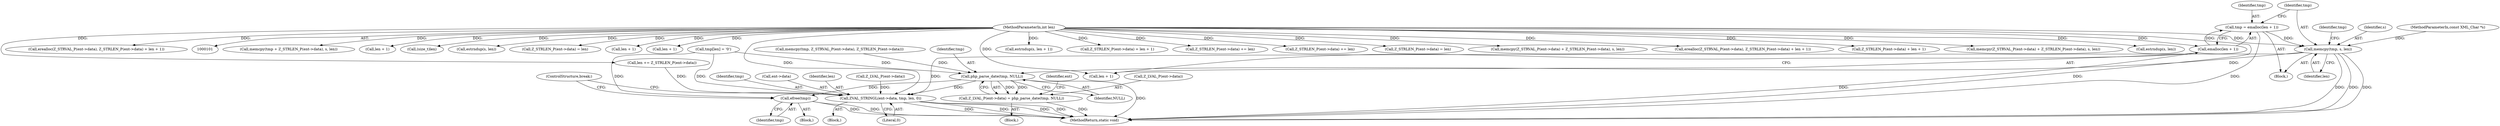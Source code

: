 digraph "0_php-src_426aeb2808955ee3d3f52e0cfb102834cdb836a5?w=1@API" {
"1000431" [label="(Call,tmp = emalloc(len + 1))"];
"1000433" [label="(Call,emalloc(len + 1))"];
"1000104" [label="(MethodParameterIn,int len)"];
"1000437" [label="(Call,memcpy(tmp, s, len))"];
"1000451" [label="(Call,php_parse_date(tmp, NULL))"];
"1000446" [label="(Call,Z_LVAL_P(ent->data) = php_parse_date(tmp, NULL))"];
"1000463" [label="(Call,ZVAL_STRINGL(ent->data, tmp, len, 0))"];
"1000472" [label="(Call,efree(tmp))"];
"1000432" [label="(Identifier,tmp)"];
"1000403" [label="(Call,memcpy(tmp + Z_STRLEN_P(ent->data), s, len))"];
"1000234" [label="(Call,len + 1)"];
"1000472" [label="(Call,efree(tmp))"];
"1000389" [label="(Call,(size_t)len)"];
"1000458" [label="(Identifier,ent)"];
"1000433" [label="(Call,emalloc(len + 1))"];
"1000452" [label="(Identifier,tmp)"];
"1000305" [label="(Call,estrndup(s, len))"];
"1000467" [label="(Identifier,tmp)"];
"1000430" [label="(Block,)"];
"1000443" [label="(Identifier,tmp)"];
"1000451" [label="(Call,php_parse_date(tmp, NULL))"];
"1000462" [label="(Block,)"];
"1000294" [label="(Call,Z_STRLEN_P(ent->data) = len)"];
"1000446" [label="(Call,Z_LVAL_P(ent->data) = php_parse_date(tmp, NULL))"];
"1000440" [label="(Identifier,len)"];
"1000370" [label="(Block,)"];
"1000180" [label="(Call,len + 1)"];
"1000254" [label="(Call,len + 1)"];
"1000412" [label="(Call,len += Z_STRLEN_P(ent->data))"];
"1000232" [label="(Call,estrndup(s, len + 1))"];
"1000175" [label="(Call,Z_STRLEN_P(ent->data) + len + 1)"];
"1000474" [label="(ControlStructure,break;)"];
"1000195" [label="(Call,Z_STRLEN_P(ent->data) += len)"];
"1000269" [label="(Call,Z_STRLEN_P(ent->data) += len)"];
"1000393" [label="(Call,memcpy(tmp, Z_STRVAL_P(ent->data), Z_STRLEN_P(ent->data)))"];
"1000157" [label="(Call,Z_STRLEN_P(ent->data) = len)"];
"1000438" [label="(Identifier,tmp)"];
"1000431" [label="(Call,tmp = emalloc(len + 1))"];
"1000441" [label="(Call,tmp[len] = '\0')"];
"1000257" [label="(Call,memcpy(Z_STRVAL_P(ent->data) + Z_STRLEN_P(ent->data), s, len))"];
"1000170" [label="(Call,erealloc(Z_STRVAL_P(ent->data), Z_STRLEN_P(ent->data) + len + 1))"];
"1000464" [label="(Call,ent->data)"];
"1000463" [label="(Call,ZVAL_STRINGL(ent->data, tmp, len, 0))"];
"1000249" [label="(Call,Z_STRLEN_P(ent->data) + len + 1)"];
"1000453" [label="(Identifier,NULL)"];
"1000104" [label="(MethodParameterIn,int len)"];
"1000477" [label="(MethodReturn,static void)"];
"1000469" [label="(Literal,0)"];
"1000468" [label="(Identifier,len)"];
"1000183" [label="(Call,memcpy(Z_STRVAL_P(ent->data) + Z_STRLEN_P(ent->data), s, len))"];
"1000437" [label="(Call,memcpy(tmp, s, len))"];
"1000473" [label="(Identifier,tmp)"];
"1000434" [label="(Call,len + 1)"];
"1000439" [label="(Identifier,s)"];
"1000471" [label="(Block,)"];
"1000154" [label="(Call,estrndup(s, len))"];
"1000103" [label="(MethodParameterIn,const XML_Char *s)"];
"1000244" [label="(Call,erealloc(Z_STRVAL_P(ent->data), Z_STRLEN_P(ent->data) + len + 1))"];
"1000456" [label="(Call,Z_LVAL_P(ent->data))"];
"1000447" [label="(Call,Z_LVAL_P(ent->data))"];
"1000431" -> "1000430"  [label="AST: "];
"1000431" -> "1000433"  [label="CFG: "];
"1000432" -> "1000431"  [label="AST: "];
"1000433" -> "1000431"  [label="AST: "];
"1000438" -> "1000431"  [label="CFG: "];
"1000431" -> "1000477"  [label="DDG: "];
"1000433" -> "1000431"  [label="DDG: "];
"1000431" -> "1000437"  [label="DDG: "];
"1000433" -> "1000434"  [label="CFG: "];
"1000434" -> "1000433"  [label="AST: "];
"1000433" -> "1000477"  [label="DDG: "];
"1000104" -> "1000433"  [label="DDG: "];
"1000104" -> "1000101"  [label="AST: "];
"1000104" -> "1000477"  [label="DDG: "];
"1000104" -> "1000154"  [label="DDG: "];
"1000104" -> "1000157"  [label="DDG: "];
"1000104" -> "1000170"  [label="DDG: "];
"1000104" -> "1000175"  [label="DDG: "];
"1000104" -> "1000180"  [label="DDG: "];
"1000104" -> "1000183"  [label="DDG: "];
"1000104" -> "1000195"  [label="DDG: "];
"1000104" -> "1000232"  [label="DDG: "];
"1000104" -> "1000234"  [label="DDG: "];
"1000104" -> "1000244"  [label="DDG: "];
"1000104" -> "1000249"  [label="DDG: "];
"1000104" -> "1000254"  [label="DDG: "];
"1000104" -> "1000257"  [label="DDG: "];
"1000104" -> "1000269"  [label="DDG: "];
"1000104" -> "1000294"  [label="DDG: "];
"1000104" -> "1000305"  [label="DDG: "];
"1000104" -> "1000389"  [label="DDG: "];
"1000104" -> "1000403"  [label="DDG: "];
"1000104" -> "1000412"  [label="DDG: "];
"1000104" -> "1000434"  [label="DDG: "];
"1000104" -> "1000437"  [label="DDG: "];
"1000104" -> "1000463"  [label="DDG: "];
"1000437" -> "1000430"  [label="AST: "];
"1000437" -> "1000440"  [label="CFG: "];
"1000438" -> "1000437"  [label="AST: "];
"1000439" -> "1000437"  [label="AST: "];
"1000440" -> "1000437"  [label="AST: "];
"1000443" -> "1000437"  [label="CFG: "];
"1000437" -> "1000477"  [label="DDG: "];
"1000437" -> "1000477"  [label="DDG: "];
"1000437" -> "1000477"  [label="DDG: "];
"1000103" -> "1000437"  [label="DDG: "];
"1000437" -> "1000451"  [label="DDG: "];
"1000437" -> "1000463"  [label="DDG: "];
"1000451" -> "1000446"  [label="AST: "];
"1000451" -> "1000453"  [label="CFG: "];
"1000452" -> "1000451"  [label="AST: "];
"1000453" -> "1000451"  [label="AST: "];
"1000446" -> "1000451"  [label="CFG: "];
"1000451" -> "1000477"  [label="DDG: "];
"1000451" -> "1000446"  [label="DDG: "];
"1000451" -> "1000446"  [label="DDG: "];
"1000441" -> "1000451"  [label="DDG: "];
"1000393" -> "1000451"  [label="DDG: "];
"1000451" -> "1000463"  [label="DDG: "];
"1000451" -> "1000472"  [label="DDG: "];
"1000446" -> "1000370"  [label="AST: "];
"1000447" -> "1000446"  [label="AST: "];
"1000458" -> "1000446"  [label="CFG: "];
"1000446" -> "1000477"  [label="DDG: "];
"1000463" -> "1000462"  [label="AST: "];
"1000463" -> "1000469"  [label="CFG: "];
"1000464" -> "1000463"  [label="AST: "];
"1000467" -> "1000463"  [label="AST: "];
"1000468" -> "1000463"  [label="AST: "];
"1000469" -> "1000463"  [label="AST: "];
"1000474" -> "1000463"  [label="CFG: "];
"1000463" -> "1000477"  [label="DDG: "];
"1000463" -> "1000477"  [label="DDG: "];
"1000463" -> "1000477"  [label="DDG: "];
"1000463" -> "1000477"  [label="DDG: "];
"1000456" -> "1000463"  [label="DDG: "];
"1000441" -> "1000463"  [label="DDG: "];
"1000412" -> "1000463"  [label="DDG: "];
"1000472" -> "1000471"  [label="AST: "];
"1000472" -> "1000473"  [label="CFG: "];
"1000473" -> "1000472"  [label="AST: "];
"1000474" -> "1000472"  [label="CFG: "];
"1000472" -> "1000477"  [label="DDG: "];
"1000472" -> "1000477"  [label="DDG: "];
"1000441" -> "1000472"  [label="DDG: "];
}

